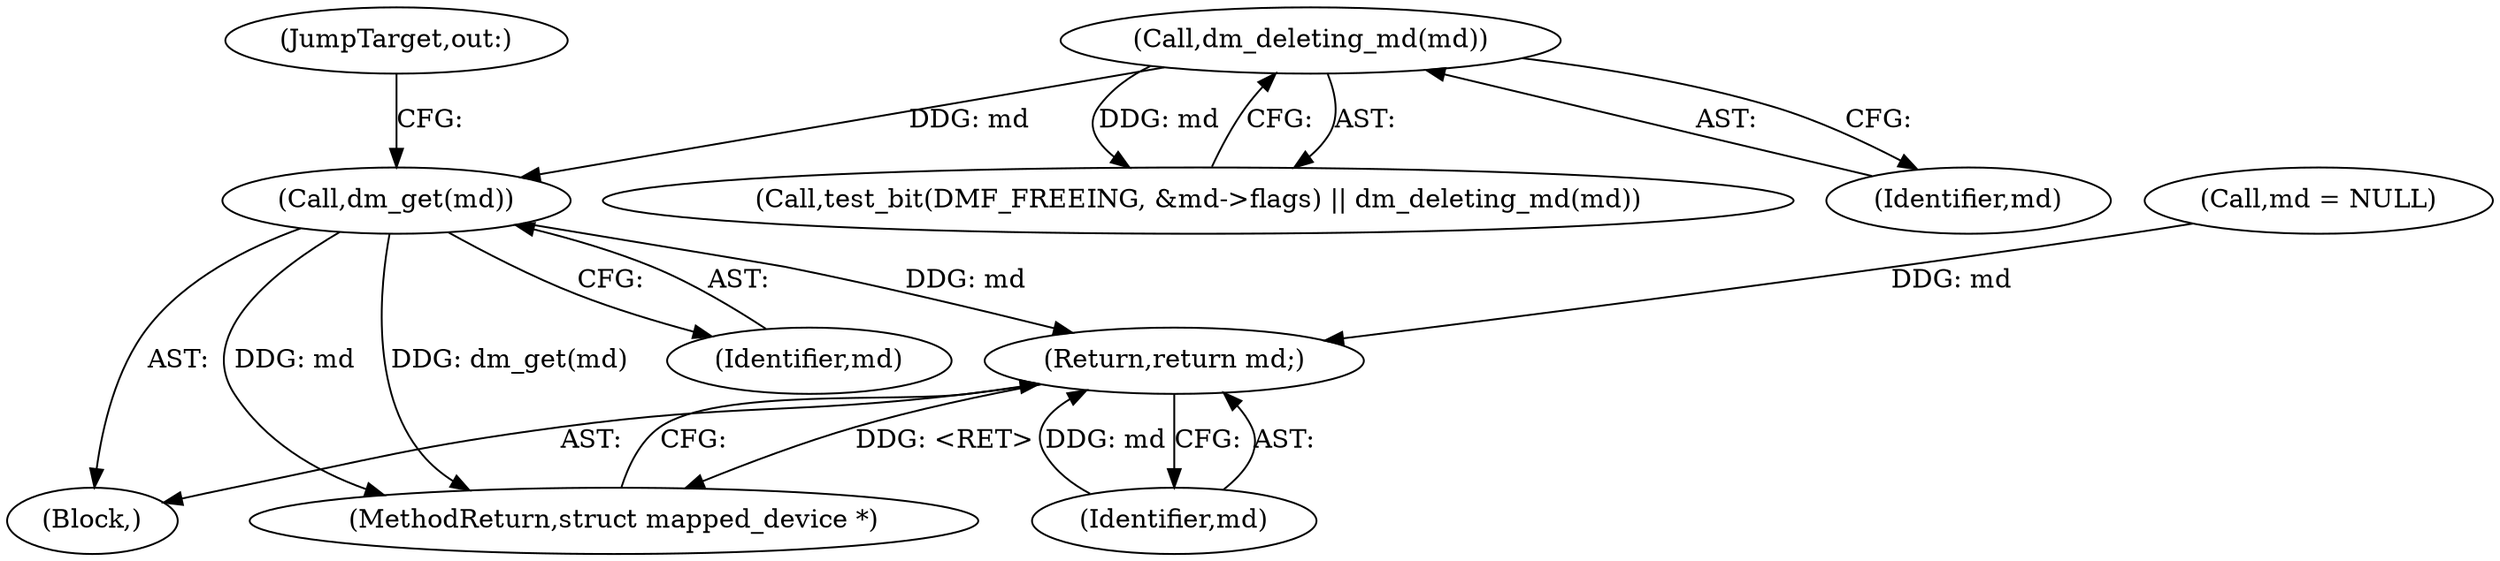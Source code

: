 digraph "0_linux_b9a41d21dceadf8104812626ef85dc56ee8a60ed@pointer" {
"1000122" [label="(Call,dm_get(md))"];
"1000115" [label="(Call,dm_deleting_md(md))"];
"1000128" [label="(Return,return md;)"];
"1000129" [label="(Identifier,md)"];
"1000122" [label="(Call,dm_get(md))"];
"1000130" [label="(MethodReturn,struct mapped_device *)"];
"1000128" [label="(Return,return md;)"];
"1000102" [label="(Block,)"];
"1000108" [label="(Call,test_bit(DMF_FREEING, &md->flags) || dm_deleting_md(md))"];
"1000115" [label="(Call,dm_deleting_md(md))"];
"1000123" [label="(Identifier,md)"];
"1000116" [label="(Identifier,md)"];
"1000124" [label="(JumpTarget,out:)"];
"1000118" [label="(Call,md = NULL)"];
"1000122" -> "1000102"  [label="AST: "];
"1000122" -> "1000123"  [label="CFG: "];
"1000123" -> "1000122"  [label="AST: "];
"1000124" -> "1000122"  [label="CFG: "];
"1000122" -> "1000130"  [label="DDG: md"];
"1000122" -> "1000130"  [label="DDG: dm_get(md)"];
"1000115" -> "1000122"  [label="DDG: md"];
"1000122" -> "1000128"  [label="DDG: md"];
"1000115" -> "1000108"  [label="AST: "];
"1000115" -> "1000116"  [label="CFG: "];
"1000116" -> "1000115"  [label="AST: "];
"1000108" -> "1000115"  [label="CFG: "];
"1000115" -> "1000108"  [label="DDG: md"];
"1000128" -> "1000102"  [label="AST: "];
"1000128" -> "1000129"  [label="CFG: "];
"1000129" -> "1000128"  [label="AST: "];
"1000130" -> "1000128"  [label="CFG: "];
"1000128" -> "1000130"  [label="DDG: <RET>"];
"1000129" -> "1000128"  [label="DDG: md"];
"1000118" -> "1000128"  [label="DDG: md"];
}

